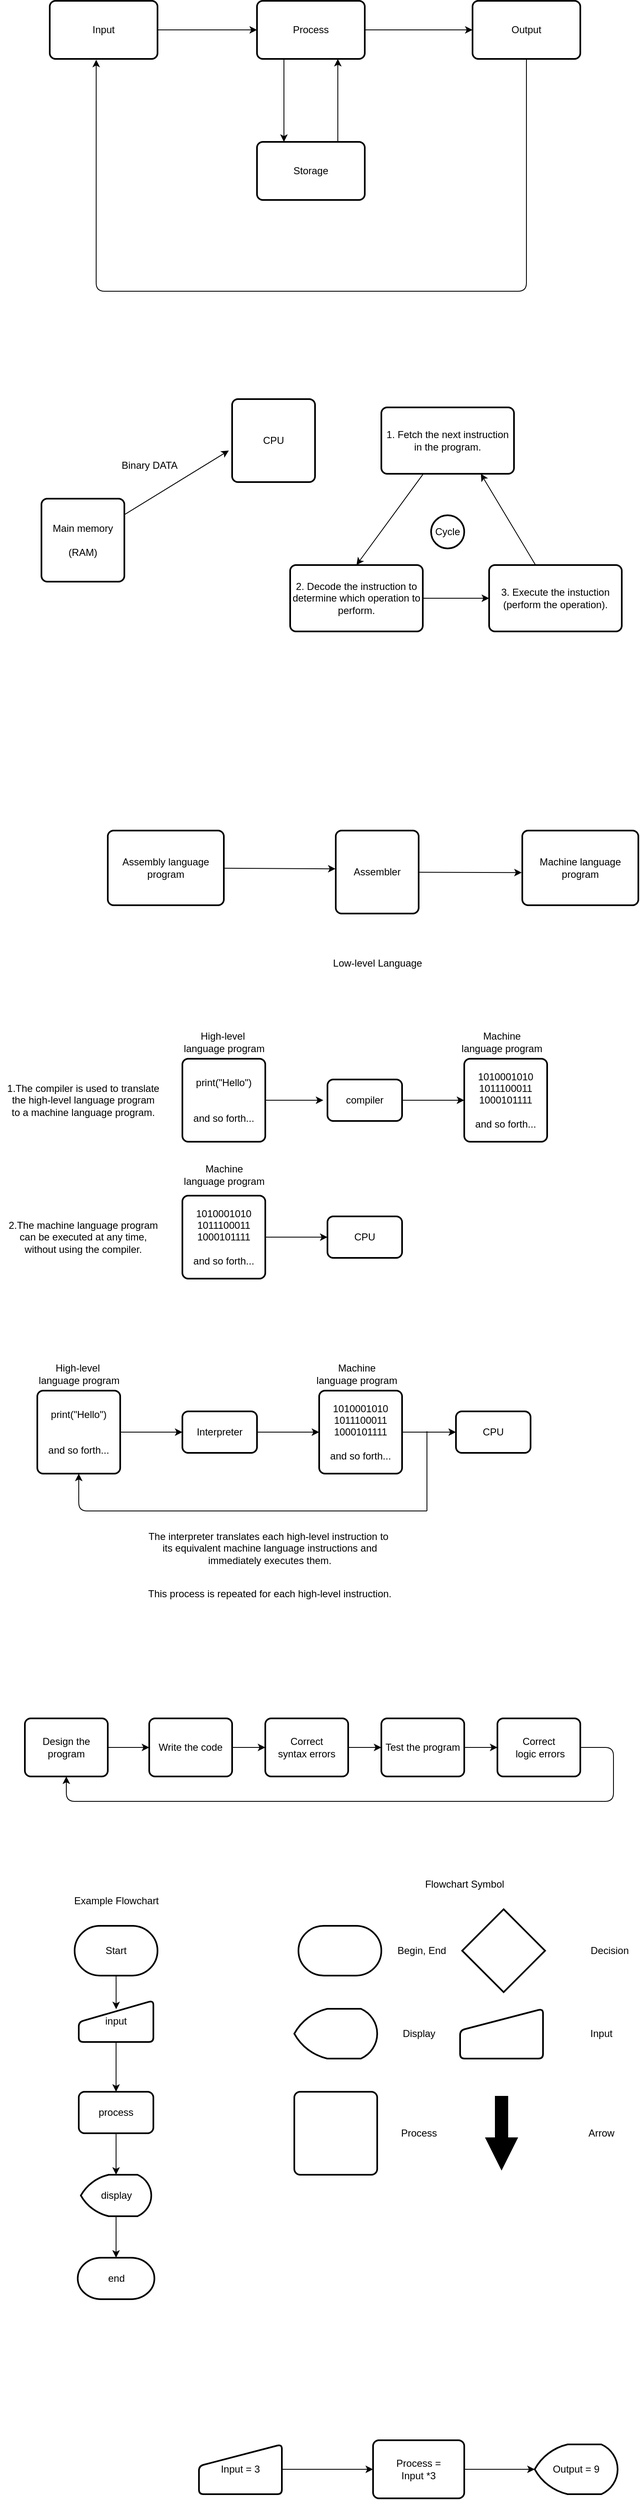 <mxfile>
    <diagram id="MvPLuP_P4ro_w12G_6CE" name="Page-1">
        <mxGraphModel dx="847" dy="527" grid="1" gridSize="10" guides="1" tooltips="1" connect="1" arrows="1" fold="1" page="1" pageScale="1" pageWidth="850" pageHeight="1100" math="0" shadow="0">
            <root>
                <mxCell id="0"/>
                <mxCell id="1" parent="0"/>
                <mxCell id="6" style="edgeStyle=none;html=1;entryX=0;entryY=0.5;entryDx=0;entryDy=0;" parent="1" source="2" target="3" edge="1">
                    <mxGeometry relative="1" as="geometry"/>
                </mxCell>
                <mxCell id="2" value="Input" style="rounded=1;whiteSpace=wrap;html=1;absoluteArcSize=1;arcSize=14;strokeWidth=2;" parent="1" vertex="1">
                    <mxGeometry x="80" y="200" width="130" height="70" as="geometry"/>
                </mxCell>
                <mxCell id="7" style="edgeStyle=none;html=1;entryX=0;entryY=0.5;entryDx=0;entryDy=0;" parent="1" source="3" target="4" edge="1">
                    <mxGeometry relative="1" as="geometry"/>
                </mxCell>
                <mxCell id="10" style="edgeStyle=none;html=1;exitX=0.25;exitY=1;exitDx=0;exitDy=0;entryX=0.25;entryY=0;entryDx=0;entryDy=0;" parent="1" source="3" target="5" edge="1">
                    <mxGeometry relative="1" as="geometry"/>
                </mxCell>
                <mxCell id="3" value="Process" style="rounded=1;whiteSpace=wrap;html=1;absoluteArcSize=1;arcSize=14;strokeWidth=2;" parent="1" vertex="1">
                    <mxGeometry x="330" y="200" width="130" height="70" as="geometry"/>
                </mxCell>
                <mxCell id="11" style="edgeStyle=none;html=1;entryX=0.431;entryY=1.014;entryDx=0;entryDy=0;entryPerimeter=0;" parent="1" source="4" target="2" edge="1">
                    <mxGeometry relative="1" as="geometry">
                        <Array as="points">
                            <mxPoint x="655" y="550"/>
                            <mxPoint x="400" y="550"/>
                            <mxPoint x="136" y="550"/>
                        </Array>
                    </mxGeometry>
                </mxCell>
                <mxCell id="4" value="Output" style="rounded=1;whiteSpace=wrap;html=1;absoluteArcSize=1;arcSize=14;strokeWidth=2;" parent="1" vertex="1">
                    <mxGeometry x="590" y="200" width="130" height="70" as="geometry"/>
                </mxCell>
                <mxCell id="9" style="edgeStyle=none;html=1;exitX=0.75;exitY=0;exitDx=0;exitDy=0;entryX=0.75;entryY=1;entryDx=0;entryDy=0;" parent="1" source="5" target="3" edge="1">
                    <mxGeometry relative="1" as="geometry"/>
                </mxCell>
                <mxCell id="5" value="Storage" style="rounded=1;whiteSpace=wrap;html=1;absoluteArcSize=1;arcSize=14;strokeWidth=2;" parent="1" vertex="1">
                    <mxGeometry x="330" y="370" width="130" height="70" as="geometry"/>
                </mxCell>
                <mxCell id="14" style="edgeStyle=none;html=1;entryX=-0.04;entryY=0.62;entryDx=0;entryDy=0;entryPerimeter=0;" parent="1" source="12" target="13" edge="1">
                    <mxGeometry relative="1" as="geometry"/>
                </mxCell>
                <mxCell id="12" value="Main memory&lt;br&gt;&lt;br&gt;(RAM)" style="rounded=1;whiteSpace=wrap;html=1;absoluteArcSize=1;arcSize=14;strokeWidth=2;" parent="1" vertex="1">
                    <mxGeometry x="70" y="800" width="100" height="100" as="geometry"/>
                </mxCell>
                <mxCell id="13" value="CPU" style="rounded=1;whiteSpace=wrap;html=1;absoluteArcSize=1;arcSize=14;strokeWidth=2;" parent="1" vertex="1">
                    <mxGeometry x="300" y="680" width="100" height="100" as="geometry"/>
                </mxCell>
                <mxCell id="15" value="Binary DATA" style="text;html=1;align=center;verticalAlign=middle;resizable=0;points=[];autosize=1;strokeColor=none;fillColor=none;" parent="1" vertex="1">
                    <mxGeometry x="160" y="750" width="80" height="20" as="geometry"/>
                </mxCell>
                <mxCell id="19" style="edgeStyle=none;html=1;entryX=0.5;entryY=0;entryDx=0;entryDy=0;" parent="1" source="16" target="18" edge="1">
                    <mxGeometry relative="1" as="geometry"/>
                </mxCell>
                <mxCell id="16" value="1. Fetch the next instruction in the program." style="rounded=1;whiteSpace=wrap;html=1;absoluteArcSize=1;arcSize=14;strokeWidth=2;" parent="1" vertex="1">
                    <mxGeometry x="480" y="690" width="160" height="80" as="geometry"/>
                </mxCell>
                <mxCell id="21" style="edgeStyle=none;html=1;entryX=0.75;entryY=1;entryDx=0;entryDy=0;" parent="1" source="17" target="16" edge="1">
                    <mxGeometry relative="1" as="geometry"/>
                </mxCell>
                <mxCell id="17" value="3. Execute the instuction (perform the operation)." style="rounded=1;whiteSpace=wrap;html=1;absoluteArcSize=1;arcSize=14;strokeWidth=2;" parent="1" vertex="1">
                    <mxGeometry x="610" y="880" width="160" height="80" as="geometry"/>
                </mxCell>
                <mxCell id="20" style="edgeStyle=none;html=1;entryX=0;entryY=0.5;entryDx=0;entryDy=0;" parent="1" source="18" target="17" edge="1">
                    <mxGeometry relative="1" as="geometry"/>
                </mxCell>
                <mxCell id="18" value="2. Decode the instruction to determine which operation to perform." style="rounded=1;whiteSpace=wrap;html=1;absoluteArcSize=1;arcSize=14;strokeWidth=2;" parent="1" vertex="1">
                    <mxGeometry x="370" y="880" width="160" height="80" as="geometry"/>
                </mxCell>
                <mxCell id="22" value="Cycle" style="strokeWidth=2;html=1;shape=mxgraph.flowchart.start_2;whiteSpace=wrap;" parent="1" vertex="1">
                    <mxGeometry x="540" y="820" width="40" height="40" as="geometry"/>
                </mxCell>
                <mxCell id="28" style="edgeStyle=none;html=1;entryX=-0.005;entryY=0.563;entryDx=0;entryDy=0;entryPerimeter=0;" parent="1" source="23" target="25" edge="1">
                    <mxGeometry relative="1" as="geometry"/>
                </mxCell>
                <mxCell id="23" value="Assembler" style="rounded=1;whiteSpace=wrap;html=1;absoluteArcSize=1;arcSize=14;strokeWidth=2;" parent="1" vertex="1">
                    <mxGeometry x="425" y="1200" width="100" height="100" as="geometry"/>
                </mxCell>
                <mxCell id="26" style="edgeStyle=none;html=1;entryX=-0.003;entryY=0.461;entryDx=0;entryDy=0;entryPerimeter=0;" parent="1" source="24" target="23" edge="1">
                    <mxGeometry relative="1" as="geometry"/>
                </mxCell>
                <mxCell id="24" value="Assembly language program" style="rounded=1;whiteSpace=wrap;html=1;absoluteArcSize=1;arcSize=14;strokeWidth=2;" parent="1" vertex="1">
                    <mxGeometry x="150" y="1200" width="140" height="90" as="geometry"/>
                </mxCell>
                <mxCell id="25" value="Machine language program" style="rounded=1;whiteSpace=wrap;html=1;absoluteArcSize=1;arcSize=14;strokeWidth=2;" parent="1" vertex="1">
                    <mxGeometry x="650" y="1200" width="140" height="90" as="geometry"/>
                </mxCell>
                <mxCell id="29" value="Low-level Language" style="text;html=1;align=center;verticalAlign=middle;resizable=0;points=[];autosize=1;strokeColor=none;fillColor=none;" parent="1" vertex="1">
                    <mxGeometry x="415" y="1350" width="120" height="20" as="geometry"/>
                </mxCell>
                <mxCell id="30" value="1.The compiler is used to translate &lt;br&gt;the high-level language program &lt;br&gt;to a machine language program." style="text;html=1;align=center;verticalAlign=middle;resizable=0;points=[];autosize=1;strokeColor=none;fillColor=none;" vertex="1" parent="1">
                    <mxGeometry x="20" y="1500" width="200" height="50" as="geometry"/>
                </mxCell>
                <mxCell id="33" style="edgeStyle=none;html=1;" edge="1" parent="1" source="31">
                    <mxGeometry relative="1" as="geometry">
                        <mxPoint x="410" y="1525" as="targetPoint"/>
                    </mxGeometry>
                </mxCell>
                <mxCell id="31" value="print(&quot;Hello&quot;)&lt;br&gt;&lt;br&gt;&lt;br&gt;and so forth..." style="rounded=1;whiteSpace=wrap;html=1;absoluteArcSize=1;arcSize=14;strokeWidth=2;" vertex="1" parent="1">
                    <mxGeometry x="240" y="1475" width="100" height="100" as="geometry"/>
                </mxCell>
                <mxCell id="36" style="edgeStyle=none;html=1;entryX=0;entryY=0.5;entryDx=0;entryDy=0;" edge="1" parent="1" source="32" target="35">
                    <mxGeometry relative="1" as="geometry"/>
                </mxCell>
                <mxCell id="32" value="compiler" style="rounded=1;whiteSpace=wrap;html=1;absoluteArcSize=1;arcSize=14;strokeWidth=2;" vertex="1" parent="1">
                    <mxGeometry x="415" y="1500" width="90" height="50" as="geometry"/>
                </mxCell>
                <mxCell id="34" value="High-level&amp;nbsp;&lt;br&gt;language program" style="text;html=1;align=center;verticalAlign=middle;resizable=0;points=[];autosize=1;strokeColor=none;fillColor=none;" vertex="1" parent="1">
                    <mxGeometry x="235" y="1440" width="110" height="30" as="geometry"/>
                </mxCell>
                <mxCell id="35" value="1010001010&lt;br&gt;1011100011&lt;br&gt;1000101111&lt;br&gt;&lt;br&gt;and so forth..." style="rounded=1;whiteSpace=wrap;html=1;absoluteArcSize=1;arcSize=14;strokeWidth=2;" vertex="1" parent="1">
                    <mxGeometry x="580" y="1475" width="100" height="100" as="geometry"/>
                </mxCell>
                <mxCell id="37" value="Machine &lt;br&gt;language program" style="text;html=1;align=center;verticalAlign=middle;resizable=0;points=[];autosize=1;strokeColor=none;fillColor=none;" vertex="1" parent="1">
                    <mxGeometry x="570" y="1440" width="110" height="30" as="geometry"/>
                </mxCell>
                <mxCell id="38" value="2.The machine language program &lt;br&gt;can be executed at any time, &lt;br&gt;without using the compiler." style="text;html=1;align=center;verticalAlign=middle;resizable=0;points=[];autosize=1;strokeColor=none;fillColor=none;" vertex="1" parent="1">
                    <mxGeometry x="20" y="1665" width="200" height="50" as="geometry"/>
                </mxCell>
                <mxCell id="42" style="edgeStyle=none;html=1;entryX=0;entryY=0.5;entryDx=0;entryDy=0;" edge="1" parent="1" source="39" target="41">
                    <mxGeometry relative="1" as="geometry"/>
                </mxCell>
                <mxCell id="39" value="1010001010&lt;br&gt;1011100011&lt;br&gt;1000101111&lt;br&gt;&lt;br&gt;and so forth..." style="rounded=1;whiteSpace=wrap;html=1;absoluteArcSize=1;arcSize=14;strokeWidth=2;" vertex="1" parent="1">
                    <mxGeometry x="240" y="1640" width="100" height="100" as="geometry"/>
                </mxCell>
                <mxCell id="40" value="Machine &lt;br&gt;language program" style="text;html=1;align=center;verticalAlign=middle;resizable=0;points=[];autosize=1;strokeColor=none;fillColor=none;" vertex="1" parent="1">
                    <mxGeometry x="235" y="1600" width="110" height="30" as="geometry"/>
                </mxCell>
                <mxCell id="41" value="CPU" style="rounded=1;whiteSpace=wrap;html=1;absoluteArcSize=1;arcSize=14;strokeWidth=2;" vertex="1" parent="1">
                    <mxGeometry x="415" y="1665" width="90" height="50" as="geometry"/>
                </mxCell>
                <mxCell id="50" style="edgeStyle=none;html=1;entryX=0;entryY=0.5;entryDx=0;entryDy=0;" edge="1" parent="1" source="45" target="49">
                    <mxGeometry relative="1" as="geometry"/>
                </mxCell>
                <mxCell id="45" value="print(&quot;Hello&quot;)&lt;br&gt;&lt;br&gt;&lt;br&gt;and so forth..." style="rounded=1;whiteSpace=wrap;html=1;absoluteArcSize=1;arcSize=14;strokeWidth=2;" vertex="1" parent="1">
                    <mxGeometry x="65" y="1875" width="100" height="100" as="geometry"/>
                </mxCell>
                <mxCell id="46" value="High-level&amp;nbsp;&lt;br&gt;language program" style="text;html=1;align=center;verticalAlign=middle;resizable=0;points=[];autosize=1;strokeColor=none;fillColor=none;" vertex="1" parent="1">
                    <mxGeometry x="60" y="1840" width="110" height="30" as="geometry"/>
                </mxCell>
                <mxCell id="54" style="edgeStyle=none;html=1;entryX=0;entryY=0.5;entryDx=0;entryDy=0;" edge="1" parent="1" source="47" target="53">
                    <mxGeometry relative="1" as="geometry"/>
                </mxCell>
                <mxCell id="47" value="1010001010&lt;br&gt;1011100011&lt;br&gt;1000101111&lt;br&gt;&lt;br&gt;and so forth..." style="rounded=1;whiteSpace=wrap;html=1;absoluteArcSize=1;arcSize=14;strokeWidth=2;" vertex="1" parent="1">
                    <mxGeometry x="405" y="1875" width="100" height="100" as="geometry"/>
                </mxCell>
                <mxCell id="48" value="Machine &lt;br&gt;language program" style="text;html=1;align=center;verticalAlign=middle;resizable=0;points=[];autosize=1;strokeColor=none;fillColor=none;" vertex="1" parent="1">
                    <mxGeometry x="395" y="1840" width="110" height="30" as="geometry"/>
                </mxCell>
                <mxCell id="52" style="edgeStyle=none;html=1;entryX=0;entryY=0.5;entryDx=0;entryDy=0;" edge="1" parent="1" source="49" target="47">
                    <mxGeometry relative="1" as="geometry"/>
                </mxCell>
                <mxCell id="49" value="Interpreter" style="rounded=1;whiteSpace=wrap;html=1;absoluteArcSize=1;arcSize=14;strokeWidth=2;" vertex="1" parent="1">
                    <mxGeometry x="240" y="1900" width="90" height="50" as="geometry"/>
                </mxCell>
                <mxCell id="53" value="CPU" style="rounded=1;whiteSpace=wrap;html=1;absoluteArcSize=1;arcSize=14;strokeWidth=2;" vertex="1" parent="1">
                    <mxGeometry x="570" y="1900" width="90" height="50" as="geometry"/>
                </mxCell>
                <mxCell id="56" style="edgeStyle=none;html=1;entryX=0.5;entryY=1;entryDx=0;entryDy=0;" edge="1" parent="1" target="45">
                    <mxGeometry relative="1" as="geometry">
                        <mxPoint x="535" y="2020" as="sourcePoint"/>
                        <mxPoint x="610" y="2000" as="targetPoint"/>
                        <Array as="points">
                            <mxPoint x="115" y="2020"/>
                        </Array>
                    </mxGeometry>
                </mxCell>
                <mxCell id="58" style="edgeStyle=none;html=1;endArrow=none;endFill=0;" edge="1" parent="1">
                    <mxGeometry relative="1" as="geometry">
                        <mxPoint x="535" y="2020" as="sourcePoint"/>
                        <mxPoint x="535" y="1924" as="targetPoint"/>
                    </mxGeometry>
                </mxCell>
                <mxCell id="59" value="The interpreter translates each high-level instruction to&amp;nbsp;&lt;br&gt;its equivalent machine language instructions and&lt;br&gt;immediately executes them." style="text;html=1;align=center;verticalAlign=middle;resizable=0;points=[];autosize=1;strokeColor=none;fillColor=none;" vertex="1" parent="1">
                    <mxGeometry x="190" y="2040" width="310" height="50" as="geometry"/>
                </mxCell>
                <mxCell id="60" value="This process is repeated for each high-level instruction." style="text;html=1;align=center;verticalAlign=middle;resizable=0;points=[];autosize=1;strokeColor=none;fillColor=none;" vertex="1" parent="1">
                    <mxGeometry x="190" y="2110" width="310" height="20" as="geometry"/>
                </mxCell>
                <mxCell id="74" style="edgeStyle=none;html=1;entryX=0;entryY=0.5;entryDx=0;entryDy=0;startArrow=none;startFill=0;endArrow=classic;endFill=1;" edge="1" parent="1" source="61" target="62">
                    <mxGeometry relative="1" as="geometry"/>
                </mxCell>
                <mxCell id="61" value="Design the program" style="rounded=1;whiteSpace=wrap;html=1;absoluteArcSize=1;arcSize=14;strokeWidth=2;" vertex="1" parent="1">
                    <mxGeometry x="50" y="2270" width="100" height="70" as="geometry"/>
                </mxCell>
                <mxCell id="75" style="edgeStyle=none;html=1;entryX=0;entryY=0.5;entryDx=0;entryDy=0;startArrow=none;startFill=0;endArrow=classic;endFill=1;" edge="1" parent="1" source="62" target="63">
                    <mxGeometry relative="1" as="geometry"/>
                </mxCell>
                <mxCell id="62" value="Write the code" style="rounded=1;whiteSpace=wrap;html=1;absoluteArcSize=1;arcSize=14;strokeWidth=2;" vertex="1" parent="1">
                    <mxGeometry x="200" y="2270" width="100" height="70" as="geometry"/>
                </mxCell>
                <mxCell id="76" style="edgeStyle=none;html=1;entryX=0;entryY=0.5;entryDx=0;entryDy=0;startArrow=none;startFill=0;endArrow=classic;endFill=1;" edge="1" parent="1" source="63" target="64">
                    <mxGeometry relative="1" as="geometry"/>
                </mxCell>
                <mxCell id="63" value="Correct &lt;br&gt;syntax errors" style="rounded=1;whiteSpace=wrap;html=1;absoluteArcSize=1;arcSize=14;strokeWidth=2;" vertex="1" parent="1">
                    <mxGeometry x="340" y="2270" width="100" height="70" as="geometry"/>
                </mxCell>
                <mxCell id="77" style="edgeStyle=none;html=1;entryX=0;entryY=0.5;entryDx=0;entryDy=0;startArrow=none;startFill=0;endArrow=classic;endFill=1;" edge="1" parent="1" source="64" target="65">
                    <mxGeometry relative="1" as="geometry"/>
                </mxCell>
                <mxCell id="64" value="Test the program" style="rounded=1;whiteSpace=wrap;html=1;absoluteArcSize=1;arcSize=14;strokeWidth=2;" vertex="1" parent="1">
                    <mxGeometry x="480" y="2270" width="100" height="70" as="geometry"/>
                </mxCell>
                <mxCell id="78" style="edgeStyle=none;html=1;entryX=0.5;entryY=1;entryDx=0;entryDy=0;startArrow=none;startFill=0;endArrow=classic;endFill=1;" edge="1" parent="1" source="65" target="61">
                    <mxGeometry relative="1" as="geometry">
                        <Array as="points">
                            <mxPoint x="760" y="2305"/>
                            <mxPoint x="760" y="2370"/>
                            <mxPoint x="100" y="2370"/>
                        </Array>
                    </mxGeometry>
                </mxCell>
                <mxCell id="65" value="Correct&lt;br&gt;&amp;nbsp;logic errors" style="rounded=1;whiteSpace=wrap;html=1;absoluteArcSize=1;arcSize=14;strokeWidth=2;" vertex="1" parent="1">
                    <mxGeometry x="620" y="2270" width="100" height="70" as="geometry"/>
                </mxCell>
                <mxCell id="85" style="edgeStyle=none;html=1;entryX=0.501;entryY=0.209;entryDx=0;entryDy=0;entryPerimeter=0;startArrow=none;startFill=0;endArrow=classic;endFill=1;" edge="1" parent="1" source="79" target="80">
                    <mxGeometry relative="1" as="geometry"/>
                </mxCell>
                <mxCell id="79" value="Start" style="strokeWidth=2;html=1;shape=mxgraph.flowchart.terminator;whiteSpace=wrap;" vertex="1" parent="1">
                    <mxGeometry x="110" y="2520" width="100" height="60" as="geometry"/>
                </mxCell>
                <mxCell id="87" style="edgeStyle=none;html=1;entryX=0.5;entryY=0;entryDx=0;entryDy=0;startArrow=none;startFill=0;endArrow=classic;endFill=1;" edge="1" parent="1" source="80" target="81">
                    <mxGeometry relative="1" as="geometry"/>
                </mxCell>
                <mxCell id="80" value="input" style="html=1;strokeWidth=2;shape=manualInput;whiteSpace=wrap;rounded=1;size=26;arcSize=11;" vertex="1" parent="1">
                    <mxGeometry x="115" y="2610" width="90" height="50" as="geometry"/>
                </mxCell>
                <mxCell id="88" style="edgeStyle=none;html=1;entryX=0.5;entryY=0;entryDx=0;entryDy=0;entryPerimeter=0;startArrow=none;startFill=0;endArrow=classic;endFill=1;" edge="1" parent="1" source="81" target="82">
                    <mxGeometry relative="1" as="geometry"/>
                </mxCell>
                <mxCell id="81" value="process" style="rounded=1;whiteSpace=wrap;html=1;absoluteArcSize=1;arcSize=14;strokeWidth=2;" vertex="1" parent="1">
                    <mxGeometry x="115" y="2720" width="90" height="50" as="geometry"/>
                </mxCell>
                <mxCell id="89" style="edgeStyle=none;html=1;entryX=0.5;entryY=0;entryDx=0;entryDy=0;entryPerimeter=0;startArrow=none;startFill=0;endArrow=classic;endFill=1;" edge="1" parent="1" source="82" target="83">
                    <mxGeometry relative="1" as="geometry"/>
                </mxCell>
                <mxCell id="82" value="display" style="strokeWidth=2;html=1;shape=mxgraph.flowchart.display;whiteSpace=wrap;" vertex="1" parent="1">
                    <mxGeometry x="117.5" y="2820" width="85" height="50" as="geometry"/>
                </mxCell>
                <mxCell id="83" value="end" style="strokeWidth=2;html=1;shape=mxgraph.flowchart.terminator;whiteSpace=wrap;" vertex="1" parent="1">
                    <mxGeometry x="113.75" y="2920" width="92.5" height="50" as="geometry"/>
                </mxCell>
                <mxCell id="86" value="Example Flowchart" style="text;html=1;align=center;verticalAlign=middle;resizable=0;points=[];autosize=1;strokeColor=none;fillColor=none;" vertex="1" parent="1">
                    <mxGeometry x="100" y="2480" width="120" height="20" as="geometry"/>
                </mxCell>
                <mxCell id="90" value="" style="strokeWidth=2;html=1;shape=mxgraph.flowchart.terminator;whiteSpace=wrap;" vertex="1" parent="1">
                    <mxGeometry x="380" y="2520" width="100" height="60" as="geometry"/>
                </mxCell>
                <mxCell id="91" value="" style="strokeWidth=2;html=1;shape=mxgraph.flowchart.display;whiteSpace=wrap;" vertex="1" parent="1">
                    <mxGeometry x="375" y="2620" width="100" height="60" as="geometry"/>
                </mxCell>
                <mxCell id="92" value="" style="strokeWidth=2;html=1;shape=mxgraph.flowchart.decision;whiteSpace=wrap;" vertex="1" parent="1">
                    <mxGeometry x="577.5" y="2500" width="100" height="100" as="geometry"/>
                </mxCell>
                <mxCell id="93" value="" style="html=1;strokeWidth=2;shape=manualInput;whiteSpace=wrap;rounded=1;size=26;arcSize=11;" vertex="1" parent="1">
                    <mxGeometry x="575" y="2620" width="100" height="60" as="geometry"/>
                </mxCell>
                <mxCell id="94" value="" style="rounded=1;whiteSpace=wrap;html=1;absoluteArcSize=1;arcSize=14;strokeWidth=2;" vertex="1" parent="1">
                    <mxGeometry x="375" y="2720" width="100" height="100" as="geometry"/>
                </mxCell>
                <mxCell id="95" value="" style="verticalLabelPosition=bottom;verticalAlign=top;html=1;strokeWidth=2;shape=mxgraph.arrows2.arrow;dy=0.6;dx=40;notch=0;rotation=90;fillColor=#000000;strokeColor=none;shadow=0;" vertex="1" parent="1">
                    <mxGeometry x="580" y="2750" width="90" height="40" as="geometry"/>
                </mxCell>
                <mxCell id="96" value="Begin, End&amp;nbsp;" style="text;html=1;align=center;verticalAlign=middle;resizable=0;points=[];autosize=1;strokeColor=none;fillColor=none;" vertex="1" parent="1">
                    <mxGeometry x="490" y="2540" width="80" height="20" as="geometry"/>
                </mxCell>
                <mxCell id="97" value="Display" style="text;html=1;align=center;verticalAlign=middle;resizable=0;points=[];autosize=1;strokeColor=none;fillColor=none;" vertex="1" parent="1">
                    <mxGeometry x="500" y="2640" width="50" height="20" as="geometry"/>
                </mxCell>
                <mxCell id="98" value="Process" style="text;html=1;align=center;verticalAlign=middle;resizable=0;points=[];autosize=1;strokeColor=none;fillColor=none;" vertex="1" parent="1">
                    <mxGeometry x="495" y="2760" width="60" height="20" as="geometry"/>
                </mxCell>
                <mxCell id="99" value="Arrow" style="text;html=1;align=center;verticalAlign=middle;resizable=0;points=[];autosize=1;strokeColor=none;fillColor=none;" vertex="1" parent="1">
                    <mxGeometry x="720" y="2760" width="50" height="20" as="geometry"/>
                </mxCell>
                <mxCell id="100" value="Input" style="text;html=1;align=center;verticalAlign=middle;resizable=0;points=[];autosize=1;strokeColor=none;fillColor=none;" vertex="1" parent="1">
                    <mxGeometry x="725" y="2640" width="40" height="20" as="geometry"/>
                </mxCell>
                <mxCell id="101" value="Decision" style="text;html=1;align=center;verticalAlign=middle;resizable=0;points=[];autosize=1;strokeColor=none;fillColor=none;" vertex="1" parent="1">
                    <mxGeometry x="725" y="2540" width="60" height="20" as="geometry"/>
                </mxCell>
                <mxCell id="102" value="Flowchart Symbol" style="text;html=1;align=center;verticalAlign=middle;resizable=0;points=[];autosize=1;strokeColor=none;fillColor=none;" vertex="1" parent="1">
                    <mxGeometry x="525" y="2460" width="110" height="20" as="geometry"/>
                </mxCell>
                <mxCell id="107" style="edgeStyle=none;html=1;entryX=0;entryY=0.5;entryDx=0;entryDy=0;entryPerimeter=0;startArrow=none;startFill=0;endArrow=classic;endFill=1;" edge="1" parent="1" source="103" target="104">
                    <mxGeometry relative="1" as="geometry"/>
                </mxCell>
                <mxCell id="103" value="Process = &lt;br&gt;Input *3" style="rounded=1;whiteSpace=wrap;html=1;absoluteArcSize=1;arcSize=14;strokeWidth=2;" vertex="1" parent="1">
                    <mxGeometry x="470" y="3140" width="110" height="70" as="geometry"/>
                </mxCell>
                <mxCell id="104" value="Output = 9" style="strokeWidth=2;html=1;shape=mxgraph.flowchart.display;whiteSpace=wrap;" vertex="1" parent="1">
                    <mxGeometry x="665" y="3145" width="100" height="60" as="geometry"/>
                </mxCell>
                <mxCell id="106" style="edgeStyle=none;html=1;entryX=0;entryY=0.5;entryDx=0;entryDy=0;startArrow=none;startFill=0;endArrow=classic;endFill=1;" edge="1" parent="1" source="105" target="103">
                    <mxGeometry relative="1" as="geometry"/>
                </mxCell>
                <mxCell id="105" value="Input = 3" style="html=1;strokeWidth=2;shape=manualInput;whiteSpace=wrap;rounded=1;size=26;arcSize=11;" vertex="1" parent="1">
                    <mxGeometry x="260" y="3145" width="100" height="60" as="geometry"/>
                </mxCell>
            </root>
        </mxGraphModel>
    </diagram>
</mxfile>